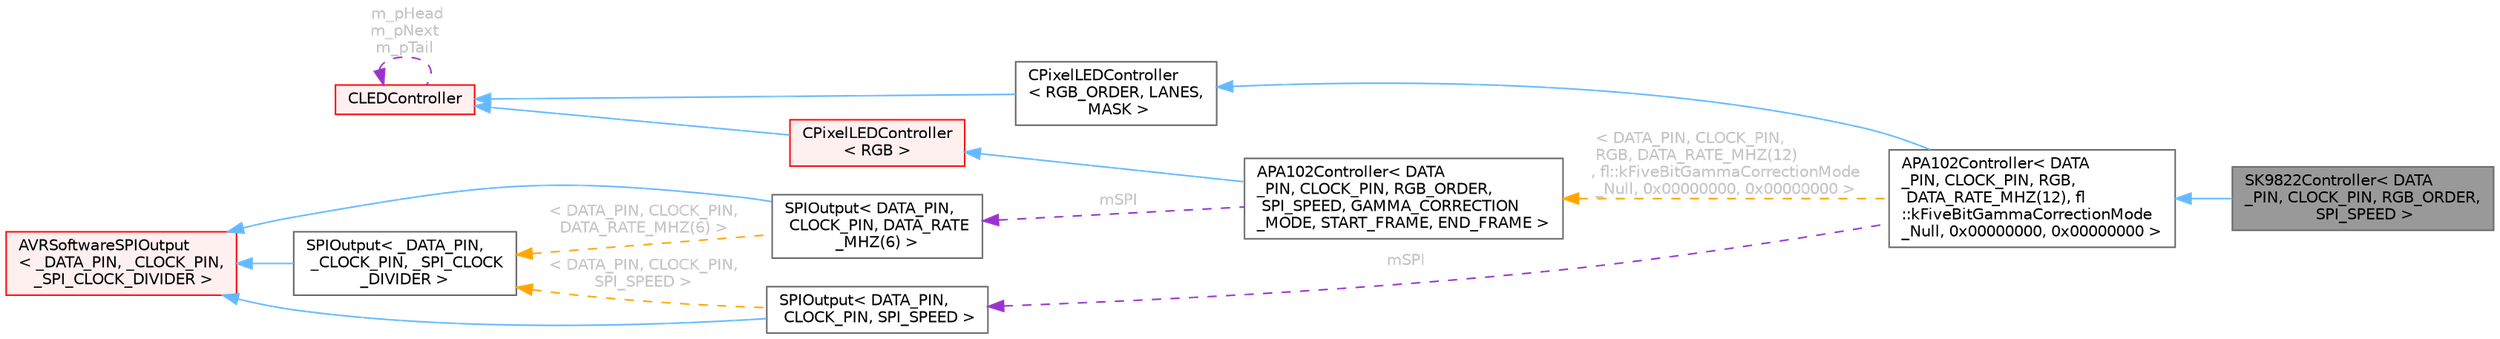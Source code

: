 digraph "SK9822Controller&lt; DATA_PIN, CLOCK_PIN, RGB_ORDER, SPI_SPEED &gt;"
{
 // LATEX_PDF_SIZE
  bgcolor="transparent";
  edge [fontname=Helvetica,fontsize=10,labelfontname=Helvetica,labelfontsize=10];
  node [fontname=Helvetica,fontsize=10,shape=box,height=0.2,width=0.4];
  rankdir="LR";
  Node1 [id="Node000001",label="SK9822Controller\< DATA\l_PIN, CLOCK_PIN, RGB_ORDER,\l SPI_SPEED \>",height=0.2,width=0.4,color="gray40", fillcolor="grey60", style="filled", fontcolor="black",tooltip="SK9822 controller class."];
  Node2 -> Node1 [id="edge1_Node000001_Node000002",dir="back",color="steelblue1",style="solid",tooltip=" "];
  Node2 [id="Node000002",label="APA102Controller\< DATA\l_PIN, CLOCK_PIN, RGB,\l DATA_RATE_MHZ(12), fl\l::kFiveBitGammaCorrectionMode\l_Null, 0x00000000, 0x00000000 \>",height=0.2,width=0.4,color="gray40", fillcolor="white", style="filled",URL="$df/d0d/group___clocked_chipsets.html",tooltip=" "];
  Node3 -> Node2 [id="edge2_Node000002_Node000003",dir="back",color="steelblue1",style="solid",tooltip=" "];
  Node3 [id="Node000003",label="CPixelLEDController\l\< RGB_ORDER, LANES,\l MASK \>",height=0.2,width=0.4,color="gray40", fillcolor="white", style="filled",URL="$d0/dc9/class_c_pixel_l_e_d_controller.html",tooltip="Template extension of the CLEDController class."];
  Node4 -> Node3 [id="edge3_Node000003_Node000004",dir="back",color="steelblue1",style="solid",tooltip=" "];
  Node4 [id="Node000004",label="CLEDController",height=0.2,width=0.4,color="red", fillcolor="#FFF0F0", style="filled",URL="$d6/d2c/class_c_l_e_d_controller.html",tooltip="Base definition for an LED controller."];
  Node4 -> Node4 [id="edge4_Node000004_Node000004",dir="back",color="darkorchid3",style="dashed",tooltip=" ",label=" m_pHead\nm_pNext\nm_pTail",fontcolor="grey" ];
  Node7 -> Node2 [id="edge5_Node000002_Node000007",dir="back",color="darkorchid3",style="dashed",tooltip=" ",label=" mSPI",fontcolor="grey" ];
  Node7 [id="Node000007",label="SPIOutput\< DATA_PIN,\l CLOCK_PIN, SPI_SPEED \>",height=0.2,width=0.4,color="gray40", fillcolor="white", style="filled",URL="$d3/d97/class_s_p_i_output.html",tooltip=" "];
  Node8 -> Node7 [id="edge6_Node000007_Node000008",dir="back",color="steelblue1",style="solid",tooltip=" "];
  Node8 [id="Node000008",label="AVRSoftwareSPIOutput\l\< _DATA_PIN, _CLOCK_PIN,\l _SPI_CLOCK_DIVIDER \>",height=0.2,width=0.4,color="red", fillcolor="#FFF0F0", style="filled",URL="$dc/d57/class_a_v_r_software_s_p_i_output.html",tooltip=" "];
  Node11 -> Node7 [id="edge7_Node000007_Node000011",dir="back",color="orange",style="dashed",tooltip=" ",label=" \< DATA_PIN, CLOCK_PIN,\l SPI_SPEED \>",fontcolor="grey" ];
  Node11 [id="Node000011",label="SPIOutput\< _DATA_PIN,\l _CLOCK_PIN, _SPI_CLOCK\l_DIVIDER \>",height=0.2,width=0.4,color="gray40", fillcolor="white", style="filled",URL="$d3/d97/class_s_p_i_output.html",tooltip="Hardware SPI output."];
  Node8 -> Node11 [id="edge8_Node000011_Node000008",dir="back",color="steelblue1",style="solid",tooltip=" "];
  Node12 -> Node2 [id="edge9_Node000002_Node000012",dir="back",color="orange",style="dashed",tooltip=" ",label=" \< DATA_PIN, CLOCK_PIN,\l RGB, DATA_RATE_MHZ(12)\l, fl::kFiveBitGammaCorrectionMode\l_Null, 0x00000000, 0x00000000 \>",fontcolor="grey" ];
  Node12 [id="Node000012",label="APA102Controller\< DATA\l_PIN, CLOCK_PIN, RGB_ORDER,\l SPI_SPEED, GAMMA_CORRECTION\l_MODE, START_FRAME, END_FRAME \>",height=0.2,width=0.4,color="gray40", fillcolor="white", style="filled",URL="$df/d0d/group___clocked_chipsets.html#d4/d96/class_a_p_a102_controller",tooltip="APA102 controller class."];
  Node13 -> Node12 [id="edge10_Node000012_Node000013",dir="back",color="steelblue1",style="solid",tooltip=" "];
  Node13 [id="Node000013",label="CPixelLEDController\l\< RGB \>",height=0.2,width=0.4,color="red", fillcolor="#FFF0F0", style="filled",URL="$d0/dc9/class_c_pixel_l_e_d_controller.html",tooltip=" "];
  Node4 -> Node13 [id="edge11_Node000013_Node000004",dir="back",color="steelblue1",style="solid",tooltip=" "];
  Node15 -> Node12 [id="edge12_Node000012_Node000015",dir="back",color="darkorchid3",style="dashed",tooltip=" ",label=" mSPI",fontcolor="grey" ];
  Node15 [id="Node000015",label="SPIOutput\< DATA_PIN,\l CLOCK_PIN, DATA_RATE\l_MHZ(6) \>",height=0.2,width=0.4,color="gray40", fillcolor="white", style="filled",URL="$d3/d97/class_s_p_i_output.html",tooltip=" "];
  Node8 -> Node15 [id="edge13_Node000015_Node000008",dir="back",color="steelblue1",style="solid",tooltip=" "];
  Node11 -> Node15 [id="edge14_Node000015_Node000011",dir="back",color="orange",style="dashed",tooltip=" ",label=" \< DATA_PIN, CLOCK_PIN,\l DATA_RATE_MHZ(6) \>",fontcolor="grey" ];
}
